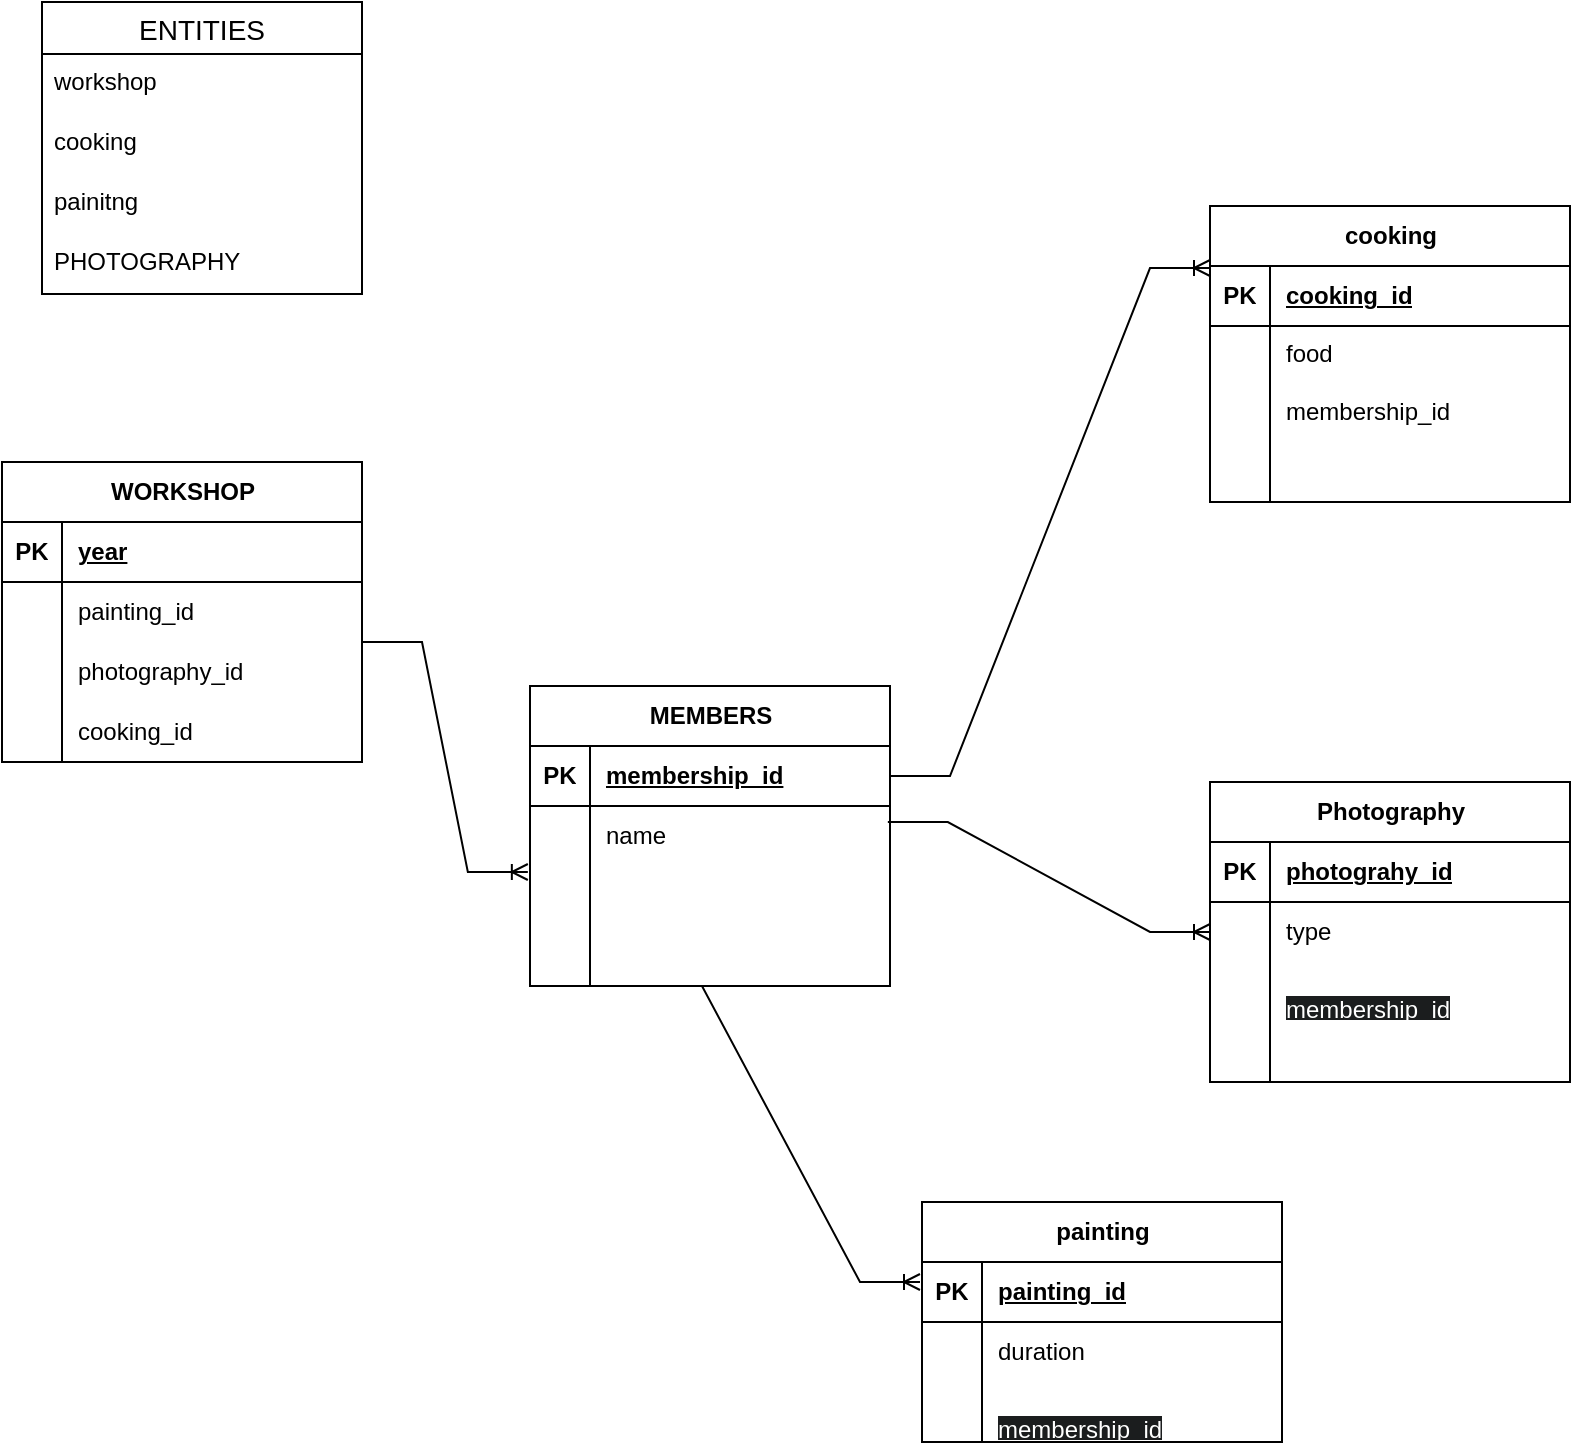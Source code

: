 <mxfile version="27.0.5">
  <diagram name="Page-1" id="I-DLYzFL_b08Fy0YLsp8">
    <mxGraphModel dx="1665" dy="859" grid="1" gridSize="10" guides="1" tooltips="1" connect="1" arrows="1" fold="1" page="1" pageScale="1" pageWidth="850" pageHeight="1100" math="0" shadow="0">
      <root>
        <mxCell id="0" />
        <mxCell id="1" parent="0" />
        <mxCell id="Bg2Fzg_xXrjX9O7L_tK9-1" value="WORKSHOP" style="shape=table;startSize=30;container=1;collapsible=1;childLayout=tableLayout;fixedRows=1;rowLines=0;fontStyle=1;align=center;resizeLast=1;html=1;strokeColor=default;" vertex="1" parent="1">
          <mxGeometry x="20" y="390" width="180" height="150" as="geometry" />
        </mxCell>
        <mxCell id="Bg2Fzg_xXrjX9O7L_tK9-2" value="" style="shape=tableRow;horizontal=0;startSize=0;swimlaneHead=0;swimlaneBody=0;fillColor=none;collapsible=0;dropTarget=0;points=[[0,0.5],[1,0.5]];portConstraint=eastwest;top=0;left=0;right=0;bottom=1;strokeColor=default;" vertex="1" parent="Bg2Fzg_xXrjX9O7L_tK9-1">
          <mxGeometry y="30" width="180" height="30" as="geometry" />
        </mxCell>
        <mxCell id="Bg2Fzg_xXrjX9O7L_tK9-3" value="PK" style="shape=partialRectangle;connectable=0;fillColor=none;top=0;left=0;bottom=0;right=0;fontStyle=1;overflow=hidden;whiteSpace=wrap;html=1;strokeColor=default;" vertex="1" parent="Bg2Fzg_xXrjX9O7L_tK9-2">
          <mxGeometry width="30" height="30" as="geometry">
            <mxRectangle width="30" height="30" as="alternateBounds" />
          </mxGeometry>
        </mxCell>
        <mxCell id="Bg2Fzg_xXrjX9O7L_tK9-4" value="year" style="shape=partialRectangle;connectable=0;fillColor=none;top=0;left=0;bottom=0;right=0;align=left;spacingLeft=6;fontStyle=5;overflow=hidden;whiteSpace=wrap;html=1;strokeColor=default;" vertex="1" parent="Bg2Fzg_xXrjX9O7L_tK9-2">
          <mxGeometry x="30" width="150" height="30" as="geometry">
            <mxRectangle width="150" height="30" as="alternateBounds" />
          </mxGeometry>
        </mxCell>
        <mxCell id="Bg2Fzg_xXrjX9O7L_tK9-5" value="" style="shape=tableRow;horizontal=0;startSize=0;swimlaneHead=0;swimlaneBody=0;fillColor=none;collapsible=0;dropTarget=0;points=[[0,0.5],[1,0.5]];portConstraint=eastwest;top=0;left=0;right=0;bottom=0;strokeColor=default;" vertex="1" parent="Bg2Fzg_xXrjX9O7L_tK9-1">
          <mxGeometry y="60" width="180" height="30" as="geometry" />
        </mxCell>
        <mxCell id="Bg2Fzg_xXrjX9O7L_tK9-6" value="" style="shape=partialRectangle;connectable=0;fillColor=none;top=0;left=0;bottom=0;right=0;editable=1;overflow=hidden;whiteSpace=wrap;html=1;strokeColor=default;" vertex="1" parent="Bg2Fzg_xXrjX9O7L_tK9-5">
          <mxGeometry width="30" height="30" as="geometry">
            <mxRectangle width="30" height="30" as="alternateBounds" />
          </mxGeometry>
        </mxCell>
        <mxCell id="Bg2Fzg_xXrjX9O7L_tK9-7" value="painting_id" style="shape=partialRectangle;connectable=0;fillColor=none;top=0;left=0;bottom=0;right=0;align=left;spacingLeft=6;overflow=hidden;whiteSpace=wrap;html=1;strokeColor=default;" vertex="1" parent="Bg2Fzg_xXrjX9O7L_tK9-5">
          <mxGeometry x="30" width="150" height="30" as="geometry">
            <mxRectangle width="150" height="30" as="alternateBounds" />
          </mxGeometry>
        </mxCell>
        <mxCell id="Bg2Fzg_xXrjX9O7L_tK9-8" value="" style="shape=tableRow;horizontal=0;startSize=0;swimlaneHead=0;swimlaneBody=0;fillColor=none;collapsible=0;dropTarget=0;points=[[0,0.5],[1,0.5]];portConstraint=eastwest;top=0;left=0;right=0;bottom=0;strokeColor=default;" vertex="1" parent="Bg2Fzg_xXrjX9O7L_tK9-1">
          <mxGeometry y="90" width="180" height="30" as="geometry" />
        </mxCell>
        <mxCell id="Bg2Fzg_xXrjX9O7L_tK9-9" value="" style="shape=partialRectangle;connectable=0;fillColor=none;top=0;left=0;bottom=0;right=0;editable=1;overflow=hidden;whiteSpace=wrap;html=1;strokeColor=default;" vertex="1" parent="Bg2Fzg_xXrjX9O7L_tK9-8">
          <mxGeometry width="30" height="30" as="geometry">
            <mxRectangle width="30" height="30" as="alternateBounds" />
          </mxGeometry>
        </mxCell>
        <mxCell id="Bg2Fzg_xXrjX9O7L_tK9-10" value="photography_id" style="shape=partialRectangle;connectable=0;fillColor=none;top=0;left=0;bottom=0;right=0;align=left;spacingLeft=6;overflow=hidden;whiteSpace=wrap;html=1;strokeColor=default;" vertex="1" parent="Bg2Fzg_xXrjX9O7L_tK9-8">
          <mxGeometry x="30" width="150" height="30" as="geometry">
            <mxRectangle width="150" height="30" as="alternateBounds" />
          </mxGeometry>
        </mxCell>
        <mxCell id="Bg2Fzg_xXrjX9O7L_tK9-11" value="" style="shape=tableRow;horizontal=0;startSize=0;swimlaneHead=0;swimlaneBody=0;fillColor=none;collapsible=0;dropTarget=0;points=[[0,0.5],[1,0.5]];portConstraint=eastwest;top=0;left=0;right=0;bottom=0;strokeColor=default;" vertex="1" parent="Bg2Fzg_xXrjX9O7L_tK9-1">
          <mxGeometry y="120" width="180" height="30" as="geometry" />
        </mxCell>
        <mxCell id="Bg2Fzg_xXrjX9O7L_tK9-12" value="" style="shape=partialRectangle;connectable=0;fillColor=none;top=0;left=0;bottom=0;right=0;editable=1;overflow=hidden;whiteSpace=wrap;html=1;strokeColor=default;" vertex="1" parent="Bg2Fzg_xXrjX9O7L_tK9-11">
          <mxGeometry width="30" height="30" as="geometry">
            <mxRectangle width="30" height="30" as="alternateBounds" />
          </mxGeometry>
        </mxCell>
        <mxCell id="Bg2Fzg_xXrjX9O7L_tK9-13" value="cooking_id" style="shape=partialRectangle;connectable=0;fillColor=none;top=0;left=0;bottom=0;right=0;align=left;spacingLeft=6;overflow=hidden;whiteSpace=wrap;html=1;strokeColor=default;" vertex="1" parent="Bg2Fzg_xXrjX9O7L_tK9-11">
          <mxGeometry x="30" width="150" height="30" as="geometry">
            <mxRectangle width="150" height="30" as="alternateBounds" />
          </mxGeometry>
        </mxCell>
        <mxCell id="Bg2Fzg_xXrjX9O7L_tK9-14" value="cooking" style="shape=table;startSize=30;container=1;collapsible=1;childLayout=tableLayout;fixedRows=1;rowLines=0;fontStyle=1;align=center;resizeLast=1;html=1;" vertex="1" parent="1">
          <mxGeometry x="624" y="262" width="180" height="148" as="geometry" />
        </mxCell>
        <mxCell id="Bg2Fzg_xXrjX9O7L_tK9-15" value="" style="shape=tableRow;horizontal=0;startSize=0;swimlaneHead=0;swimlaneBody=0;fillColor=none;collapsible=0;dropTarget=0;points=[[0,0.5],[1,0.5]];portConstraint=eastwest;top=0;left=0;right=0;bottom=1;" vertex="1" parent="Bg2Fzg_xXrjX9O7L_tK9-14">
          <mxGeometry y="30" width="180" height="30" as="geometry" />
        </mxCell>
        <mxCell id="Bg2Fzg_xXrjX9O7L_tK9-16" value="PK" style="shape=partialRectangle;connectable=0;fillColor=none;top=0;left=0;bottom=0;right=0;fontStyle=1;overflow=hidden;whiteSpace=wrap;html=1;" vertex="1" parent="Bg2Fzg_xXrjX9O7L_tK9-15">
          <mxGeometry width="30" height="30" as="geometry">
            <mxRectangle width="30" height="30" as="alternateBounds" />
          </mxGeometry>
        </mxCell>
        <mxCell id="Bg2Fzg_xXrjX9O7L_tK9-17" value="cooking_id" style="shape=partialRectangle;connectable=0;fillColor=none;top=0;left=0;bottom=0;right=0;align=left;spacingLeft=6;fontStyle=5;overflow=hidden;whiteSpace=wrap;html=1;" vertex="1" parent="Bg2Fzg_xXrjX9O7L_tK9-15">
          <mxGeometry x="30" width="150" height="30" as="geometry">
            <mxRectangle width="150" height="30" as="alternateBounds" />
          </mxGeometry>
        </mxCell>
        <mxCell id="Bg2Fzg_xXrjX9O7L_tK9-18" value="" style="shape=tableRow;horizontal=0;startSize=0;swimlaneHead=0;swimlaneBody=0;fillColor=none;collapsible=0;dropTarget=0;points=[[0,0.5],[1,0.5]];portConstraint=eastwest;top=0;left=0;right=0;bottom=0;" vertex="1" parent="Bg2Fzg_xXrjX9O7L_tK9-14">
          <mxGeometry y="60" width="180" height="28" as="geometry" />
        </mxCell>
        <mxCell id="Bg2Fzg_xXrjX9O7L_tK9-19" value="" style="shape=partialRectangle;connectable=0;fillColor=none;top=0;left=0;bottom=0;right=0;editable=1;overflow=hidden;whiteSpace=wrap;html=1;" vertex="1" parent="Bg2Fzg_xXrjX9O7L_tK9-18">
          <mxGeometry width="30" height="28" as="geometry">
            <mxRectangle width="30" height="28" as="alternateBounds" />
          </mxGeometry>
        </mxCell>
        <mxCell id="Bg2Fzg_xXrjX9O7L_tK9-20" value="food" style="shape=partialRectangle;connectable=0;fillColor=none;top=0;left=0;bottom=0;right=0;align=left;spacingLeft=6;overflow=hidden;whiteSpace=wrap;html=1;" vertex="1" parent="Bg2Fzg_xXrjX9O7L_tK9-18">
          <mxGeometry x="30" width="150" height="28" as="geometry">
            <mxRectangle width="150" height="28" as="alternateBounds" />
          </mxGeometry>
        </mxCell>
        <mxCell id="Bg2Fzg_xXrjX9O7L_tK9-21" value="" style="shape=tableRow;horizontal=0;startSize=0;swimlaneHead=0;swimlaneBody=0;fillColor=none;collapsible=0;dropTarget=0;points=[[0,0.5],[1,0.5]];portConstraint=eastwest;top=0;left=0;right=0;bottom=0;" vertex="1" parent="Bg2Fzg_xXrjX9O7L_tK9-14">
          <mxGeometry y="88" width="180" height="30" as="geometry" />
        </mxCell>
        <mxCell id="Bg2Fzg_xXrjX9O7L_tK9-22" value="" style="shape=partialRectangle;connectable=0;fillColor=none;top=0;left=0;bottom=0;right=0;editable=1;overflow=hidden;whiteSpace=wrap;html=1;" vertex="1" parent="Bg2Fzg_xXrjX9O7L_tK9-21">
          <mxGeometry width="30" height="30" as="geometry">
            <mxRectangle width="30" height="30" as="alternateBounds" />
          </mxGeometry>
        </mxCell>
        <mxCell id="Bg2Fzg_xXrjX9O7L_tK9-23" value="membership_id" style="shape=partialRectangle;connectable=0;fillColor=none;top=0;left=0;bottom=0;right=0;align=left;spacingLeft=6;overflow=hidden;whiteSpace=wrap;html=1;" vertex="1" parent="Bg2Fzg_xXrjX9O7L_tK9-21">
          <mxGeometry x="30" width="150" height="30" as="geometry">
            <mxRectangle width="150" height="30" as="alternateBounds" />
          </mxGeometry>
        </mxCell>
        <mxCell id="Bg2Fzg_xXrjX9O7L_tK9-24" value="" style="shape=tableRow;horizontal=0;startSize=0;swimlaneHead=0;swimlaneBody=0;fillColor=none;collapsible=0;dropTarget=0;points=[[0,0.5],[1,0.5]];portConstraint=eastwest;top=0;left=0;right=0;bottom=0;" vertex="1" parent="Bg2Fzg_xXrjX9O7L_tK9-14">
          <mxGeometry y="118" width="180" height="30" as="geometry" />
        </mxCell>
        <mxCell id="Bg2Fzg_xXrjX9O7L_tK9-25" value="" style="shape=partialRectangle;connectable=0;fillColor=none;top=0;left=0;bottom=0;right=0;editable=1;overflow=hidden;whiteSpace=wrap;html=1;" vertex="1" parent="Bg2Fzg_xXrjX9O7L_tK9-24">
          <mxGeometry width="30" height="30" as="geometry">
            <mxRectangle width="30" height="30" as="alternateBounds" />
          </mxGeometry>
        </mxCell>
        <mxCell id="Bg2Fzg_xXrjX9O7L_tK9-26" value="" style="shape=partialRectangle;connectable=0;fillColor=none;top=0;left=0;bottom=0;right=0;align=left;spacingLeft=6;overflow=hidden;whiteSpace=wrap;html=1;" vertex="1" parent="Bg2Fzg_xXrjX9O7L_tK9-24">
          <mxGeometry x="30" width="150" height="30" as="geometry">
            <mxRectangle width="150" height="30" as="alternateBounds" />
          </mxGeometry>
        </mxCell>
        <mxCell id="Bg2Fzg_xXrjX9O7L_tK9-27" value="MEMBERS" style="shape=table;startSize=30;container=1;collapsible=1;childLayout=tableLayout;fixedRows=1;rowLines=0;fontStyle=1;align=center;resizeLast=1;html=1;" vertex="1" parent="1">
          <mxGeometry x="284" y="502" width="180" height="150" as="geometry" />
        </mxCell>
        <mxCell id="Bg2Fzg_xXrjX9O7L_tK9-28" value="" style="shape=tableRow;horizontal=0;startSize=0;swimlaneHead=0;swimlaneBody=0;fillColor=none;collapsible=0;dropTarget=0;points=[[0,0.5],[1,0.5]];portConstraint=eastwest;top=0;left=0;right=0;bottom=1;" vertex="1" parent="Bg2Fzg_xXrjX9O7L_tK9-27">
          <mxGeometry y="30" width="180" height="30" as="geometry" />
        </mxCell>
        <mxCell id="Bg2Fzg_xXrjX9O7L_tK9-29" value="PK" style="shape=partialRectangle;connectable=0;fillColor=none;top=0;left=0;bottom=0;right=0;fontStyle=1;overflow=hidden;whiteSpace=wrap;html=1;" vertex="1" parent="Bg2Fzg_xXrjX9O7L_tK9-28">
          <mxGeometry width="30" height="30" as="geometry">
            <mxRectangle width="30" height="30" as="alternateBounds" />
          </mxGeometry>
        </mxCell>
        <mxCell id="Bg2Fzg_xXrjX9O7L_tK9-30" value="membership_id" style="shape=partialRectangle;connectable=0;fillColor=none;top=0;left=0;bottom=0;right=0;align=left;spacingLeft=6;fontStyle=5;overflow=hidden;whiteSpace=wrap;html=1;" vertex="1" parent="Bg2Fzg_xXrjX9O7L_tK9-28">
          <mxGeometry x="30" width="150" height="30" as="geometry">
            <mxRectangle width="150" height="30" as="alternateBounds" />
          </mxGeometry>
        </mxCell>
        <mxCell id="Bg2Fzg_xXrjX9O7L_tK9-31" value="" style="shape=tableRow;horizontal=0;startSize=0;swimlaneHead=0;swimlaneBody=0;fillColor=none;collapsible=0;dropTarget=0;points=[[0,0.5],[1,0.5]];portConstraint=eastwest;top=0;left=0;right=0;bottom=0;" vertex="1" parent="Bg2Fzg_xXrjX9O7L_tK9-27">
          <mxGeometry y="60" width="180" height="30" as="geometry" />
        </mxCell>
        <mxCell id="Bg2Fzg_xXrjX9O7L_tK9-32" value="" style="shape=partialRectangle;connectable=0;fillColor=none;top=0;left=0;bottom=0;right=0;editable=1;overflow=hidden;whiteSpace=wrap;html=1;" vertex="1" parent="Bg2Fzg_xXrjX9O7L_tK9-31">
          <mxGeometry width="30" height="30" as="geometry">
            <mxRectangle width="30" height="30" as="alternateBounds" />
          </mxGeometry>
        </mxCell>
        <mxCell id="Bg2Fzg_xXrjX9O7L_tK9-33" value="name" style="shape=partialRectangle;connectable=0;fillColor=none;top=0;left=0;bottom=0;right=0;align=left;spacingLeft=6;overflow=hidden;whiteSpace=wrap;html=1;" vertex="1" parent="Bg2Fzg_xXrjX9O7L_tK9-31">
          <mxGeometry x="30" width="150" height="30" as="geometry">
            <mxRectangle width="150" height="30" as="alternateBounds" />
          </mxGeometry>
        </mxCell>
        <mxCell id="Bg2Fzg_xXrjX9O7L_tK9-34" value="" style="shape=tableRow;horizontal=0;startSize=0;swimlaneHead=0;swimlaneBody=0;fillColor=none;collapsible=0;dropTarget=0;points=[[0,0.5],[1,0.5]];portConstraint=eastwest;top=0;left=0;right=0;bottom=0;" vertex="1" parent="Bg2Fzg_xXrjX9O7L_tK9-27">
          <mxGeometry y="90" width="180" height="30" as="geometry" />
        </mxCell>
        <mxCell id="Bg2Fzg_xXrjX9O7L_tK9-35" value="" style="shape=partialRectangle;connectable=0;fillColor=none;top=0;left=0;bottom=0;right=0;editable=1;overflow=hidden;whiteSpace=wrap;html=1;" vertex="1" parent="Bg2Fzg_xXrjX9O7L_tK9-34">
          <mxGeometry width="30" height="30" as="geometry">
            <mxRectangle width="30" height="30" as="alternateBounds" />
          </mxGeometry>
        </mxCell>
        <mxCell id="Bg2Fzg_xXrjX9O7L_tK9-36" value="" style="shape=partialRectangle;connectable=0;fillColor=none;top=0;left=0;bottom=0;right=0;align=left;spacingLeft=6;overflow=hidden;whiteSpace=wrap;html=1;" vertex="1" parent="Bg2Fzg_xXrjX9O7L_tK9-34">
          <mxGeometry x="30" width="150" height="30" as="geometry">
            <mxRectangle width="150" height="30" as="alternateBounds" />
          </mxGeometry>
        </mxCell>
        <mxCell id="Bg2Fzg_xXrjX9O7L_tK9-37" value="" style="shape=tableRow;horizontal=0;startSize=0;swimlaneHead=0;swimlaneBody=0;fillColor=none;collapsible=0;dropTarget=0;points=[[0,0.5],[1,0.5]];portConstraint=eastwest;top=0;left=0;right=0;bottom=0;" vertex="1" parent="Bg2Fzg_xXrjX9O7L_tK9-27">
          <mxGeometry y="120" width="180" height="30" as="geometry" />
        </mxCell>
        <mxCell id="Bg2Fzg_xXrjX9O7L_tK9-38" value="" style="shape=partialRectangle;connectable=0;fillColor=none;top=0;left=0;bottom=0;right=0;editable=1;overflow=hidden;whiteSpace=wrap;html=1;" vertex="1" parent="Bg2Fzg_xXrjX9O7L_tK9-37">
          <mxGeometry width="30" height="30" as="geometry">
            <mxRectangle width="30" height="30" as="alternateBounds" />
          </mxGeometry>
        </mxCell>
        <mxCell id="Bg2Fzg_xXrjX9O7L_tK9-39" value="" style="shape=partialRectangle;connectable=0;fillColor=none;top=0;left=0;bottom=0;right=0;align=left;spacingLeft=6;overflow=hidden;whiteSpace=wrap;html=1;" vertex="1" parent="Bg2Fzg_xXrjX9O7L_tK9-37">
          <mxGeometry x="30" width="150" height="30" as="geometry">
            <mxRectangle width="150" height="30" as="alternateBounds" />
          </mxGeometry>
        </mxCell>
        <mxCell id="Bg2Fzg_xXrjX9O7L_tK9-40" value="Photography" style="shape=table;startSize=30;container=1;collapsible=1;childLayout=tableLayout;fixedRows=1;rowLines=0;fontStyle=1;align=center;resizeLast=1;html=1;" vertex="1" parent="1">
          <mxGeometry x="624" y="550" width="180" height="150" as="geometry" />
        </mxCell>
        <mxCell id="Bg2Fzg_xXrjX9O7L_tK9-41" value="" style="shape=tableRow;horizontal=0;startSize=0;swimlaneHead=0;swimlaneBody=0;fillColor=none;collapsible=0;dropTarget=0;points=[[0,0.5],[1,0.5]];portConstraint=eastwest;top=0;left=0;right=0;bottom=1;" vertex="1" parent="Bg2Fzg_xXrjX9O7L_tK9-40">
          <mxGeometry y="30" width="180" height="30" as="geometry" />
        </mxCell>
        <mxCell id="Bg2Fzg_xXrjX9O7L_tK9-42" value="PK" style="shape=partialRectangle;connectable=0;fillColor=none;top=0;left=0;bottom=0;right=0;fontStyle=1;overflow=hidden;whiteSpace=wrap;html=1;" vertex="1" parent="Bg2Fzg_xXrjX9O7L_tK9-41">
          <mxGeometry width="30" height="30" as="geometry">
            <mxRectangle width="30" height="30" as="alternateBounds" />
          </mxGeometry>
        </mxCell>
        <mxCell id="Bg2Fzg_xXrjX9O7L_tK9-43" value="photograhy_id" style="shape=partialRectangle;connectable=0;fillColor=none;top=0;left=0;bottom=0;right=0;align=left;spacingLeft=6;fontStyle=5;overflow=hidden;whiteSpace=wrap;html=1;" vertex="1" parent="Bg2Fzg_xXrjX9O7L_tK9-41">
          <mxGeometry x="30" width="150" height="30" as="geometry">
            <mxRectangle width="150" height="30" as="alternateBounds" />
          </mxGeometry>
        </mxCell>
        <mxCell id="Bg2Fzg_xXrjX9O7L_tK9-44" value="" style="shape=tableRow;horizontal=0;startSize=0;swimlaneHead=0;swimlaneBody=0;fillColor=none;collapsible=0;dropTarget=0;points=[[0,0.5],[1,0.5]];portConstraint=eastwest;top=0;left=0;right=0;bottom=0;" vertex="1" parent="Bg2Fzg_xXrjX9O7L_tK9-40">
          <mxGeometry y="60" width="180" height="30" as="geometry" />
        </mxCell>
        <mxCell id="Bg2Fzg_xXrjX9O7L_tK9-45" value="" style="shape=partialRectangle;connectable=0;fillColor=none;top=0;left=0;bottom=0;right=0;editable=1;overflow=hidden;whiteSpace=wrap;html=1;" vertex="1" parent="Bg2Fzg_xXrjX9O7L_tK9-44">
          <mxGeometry width="30" height="30" as="geometry">
            <mxRectangle width="30" height="30" as="alternateBounds" />
          </mxGeometry>
        </mxCell>
        <mxCell id="Bg2Fzg_xXrjX9O7L_tK9-46" value="type" style="shape=partialRectangle;connectable=0;fillColor=none;top=0;left=0;bottom=0;right=0;align=left;spacingLeft=6;overflow=hidden;whiteSpace=wrap;html=1;" vertex="1" parent="Bg2Fzg_xXrjX9O7L_tK9-44">
          <mxGeometry x="30" width="150" height="30" as="geometry">
            <mxRectangle width="150" height="30" as="alternateBounds" />
          </mxGeometry>
        </mxCell>
        <mxCell id="Bg2Fzg_xXrjX9O7L_tK9-47" value="" style="shape=tableRow;horizontal=0;startSize=0;swimlaneHead=0;swimlaneBody=0;fillColor=none;collapsible=0;dropTarget=0;points=[[0,0.5],[1,0.5]];portConstraint=eastwest;top=0;left=0;right=0;bottom=0;" vertex="1" parent="Bg2Fzg_xXrjX9O7L_tK9-40">
          <mxGeometry y="90" width="180" height="30" as="geometry" />
        </mxCell>
        <mxCell id="Bg2Fzg_xXrjX9O7L_tK9-48" value="" style="shape=partialRectangle;connectable=0;fillColor=none;top=0;left=0;bottom=0;right=0;editable=1;overflow=hidden;whiteSpace=wrap;html=1;" vertex="1" parent="Bg2Fzg_xXrjX9O7L_tK9-47">
          <mxGeometry width="30" height="30" as="geometry">
            <mxRectangle width="30" height="30" as="alternateBounds" />
          </mxGeometry>
        </mxCell>
        <mxCell id="Bg2Fzg_xXrjX9O7L_tK9-49" value="&#xa;&lt;span style=&quot;color: rgb(255, 255, 255); font-family: Helvetica; font-size: 12px; font-style: normal; font-variant-ligatures: normal; font-variant-caps: normal; font-weight: 400; letter-spacing: normal; orphans: 2; text-align: left; text-indent: 0px; text-transform: none; widows: 2; word-spacing: 0px; -webkit-text-stroke-width: 0px; white-space: normal; background-color: rgb(27, 29, 30); text-decoration-thickness: initial; text-decoration-style: initial; text-decoration-color: initial; display: inline !important; float: none;&quot;&gt;membership_id&lt;/span&gt;&#xa;&#xa;" style="shape=partialRectangle;connectable=0;fillColor=none;top=0;left=0;bottom=0;right=0;align=left;spacingLeft=6;overflow=hidden;whiteSpace=wrap;html=1;" vertex="1" parent="Bg2Fzg_xXrjX9O7L_tK9-47">
          <mxGeometry x="30" width="150" height="30" as="geometry">
            <mxRectangle width="150" height="30" as="alternateBounds" />
          </mxGeometry>
        </mxCell>
        <mxCell id="Bg2Fzg_xXrjX9O7L_tK9-50" value="" style="shape=tableRow;horizontal=0;startSize=0;swimlaneHead=0;swimlaneBody=0;fillColor=none;collapsible=0;dropTarget=0;points=[[0,0.5],[1,0.5]];portConstraint=eastwest;top=0;left=0;right=0;bottom=0;" vertex="1" parent="Bg2Fzg_xXrjX9O7L_tK9-40">
          <mxGeometry y="120" width="180" height="30" as="geometry" />
        </mxCell>
        <mxCell id="Bg2Fzg_xXrjX9O7L_tK9-51" value="" style="shape=partialRectangle;connectable=0;fillColor=none;top=0;left=0;bottom=0;right=0;editable=1;overflow=hidden;whiteSpace=wrap;html=1;" vertex="1" parent="Bg2Fzg_xXrjX9O7L_tK9-50">
          <mxGeometry width="30" height="30" as="geometry">
            <mxRectangle width="30" height="30" as="alternateBounds" />
          </mxGeometry>
        </mxCell>
        <mxCell id="Bg2Fzg_xXrjX9O7L_tK9-52" value="" style="shape=partialRectangle;connectable=0;fillColor=none;top=0;left=0;bottom=0;right=0;align=left;spacingLeft=6;overflow=hidden;whiteSpace=wrap;html=1;" vertex="1" parent="Bg2Fzg_xXrjX9O7L_tK9-50">
          <mxGeometry x="30" width="150" height="30" as="geometry">
            <mxRectangle width="150" height="30" as="alternateBounds" />
          </mxGeometry>
        </mxCell>
        <mxCell id="Bg2Fzg_xXrjX9O7L_tK9-53" value="" style="edgeStyle=entityRelationEdgeStyle;fontSize=12;html=1;endArrow=ERoneToMany;rounded=0;exitX=1;exitY=0.5;exitDx=0;exitDy=0;entryX=-0.006;entryY=1.1;entryDx=0;entryDy=0;entryPerimeter=0;" edge="1" parent="1" target="Bg2Fzg_xXrjX9O7L_tK9-31">
          <mxGeometry width="100" height="100" relative="1" as="geometry">
            <mxPoint x="200" y="480" as="sourcePoint" />
            <mxPoint x="281" y="572" as="targetPoint" />
          </mxGeometry>
        </mxCell>
        <mxCell id="Bg2Fzg_xXrjX9O7L_tK9-54" value="painting" style="shape=table;startSize=30;container=1;collapsible=1;childLayout=tableLayout;fixedRows=1;rowLines=0;fontStyle=1;align=center;resizeLast=1;html=1;" vertex="1" parent="1">
          <mxGeometry x="480" y="760" width="180" height="120" as="geometry" />
        </mxCell>
        <mxCell id="Bg2Fzg_xXrjX9O7L_tK9-55" value="" style="shape=tableRow;horizontal=0;startSize=0;swimlaneHead=0;swimlaneBody=0;fillColor=none;collapsible=0;dropTarget=0;points=[[0,0.5],[1,0.5]];portConstraint=eastwest;top=0;left=0;right=0;bottom=1;" vertex="1" parent="Bg2Fzg_xXrjX9O7L_tK9-54">
          <mxGeometry y="30" width="180" height="30" as="geometry" />
        </mxCell>
        <mxCell id="Bg2Fzg_xXrjX9O7L_tK9-56" value="PK" style="shape=partialRectangle;connectable=0;fillColor=none;top=0;left=0;bottom=0;right=0;fontStyle=1;overflow=hidden;whiteSpace=wrap;html=1;" vertex="1" parent="Bg2Fzg_xXrjX9O7L_tK9-55">
          <mxGeometry width="30" height="30" as="geometry">
            <mxRectangle width="30" height="30" as="alternateBounds" />
          </mxGeometry>
        </mxCell>
        <mxCell id="Bg2Fzg_xXrjX9O7L_tK9-57" value="painting_id" style="shape=partialRectangle;connectable=0;fillColor=none;top=0;left=0;bottom=0;right=0;align=left;spacingLeft=6;fontStyle=5;overflow=hidden;whiteSpace=wrap;html=1;" vertex="1" parent="Bg2Fzg_xXrjX9O7L_tK9-55">
          <mxGeometry x="30" width="150" height="30" as="geometry">
            <mxRectangle width="150" height="30" as="alternateBounds" />
          </mxGeometry>
        </mxCell>
        <mxCell id="Bg2Fzg_xXrjX9O7L_tK9-58" value="" style="shape=tableRow;horizontal=0;startSize=0;swimlaneHead=0;swimlaneBody=0;fillColor=none;collapsible=0;dropTarget=0;points=[[0,0.5],[1,0.5]];portConstraint=eastwest;top=0;left=0;right=0;bottom=0;" vertex="1" parent="Bg2Fzg_xXrjX9O7L_tK9-54">
          <mxGeometry y="60" width="180" height="30" as="geometry" />
        </mxCell>
        <mxCell id="Bg2Fzg_xXrjX9O7L_tK9-59" value="" style="shape=partialRectangle;connectable=0;fillColor=none;top=0;left=0;bottom=0;right=0;editable=1;overflow=hidden;whiteSpace=wrap;html=1;" vertex="1" parent="Bg2Fzg_xXrjX9O7L_tK9-58">
          <mxGeometry width="30" height="30" as="geometry">
            <mxRectangle width="30" height="30" as="alternateBounds" />
          </mxGeometry>
        </mxCell>
        <mxCell id="Bg2Fzg_xXrjX9O7L_tK9-60" value="duration" style="shape=partialRectangle;connectable=0;fillColor=none;top=0;left=0;bottom=0;right=0;align=left;spacingLeft=6;overflow=hidden;whiteSpace=wrap;html=1;" vertex="1" parent="Bg2Fzg_xXrjX9O7L_tK9-58">
          <mxGeometry x="30" width="150" height="30" as="geometry">
            <mxRectangle width="150" height="30" as="alternateBounds" />
          </mxGeometry>
        </mxCell>
        <mxCell id="Bg2Fzg_xXrjX9O7L_tK9-64" value="" style="shape=tableRow;horizontal=0;startSize=0;swimlaneHead=0;swimlaneBody=0;fillColor=none;collapsible=0;dropTarget=0;points=[[0,0.5],[1,0.5]];portConstraint=eastwest;top=0;left=0;right=0;bottom=0;" vertex="1" parent="Bg2Fzg_xXrjX9O7L_tK9-54">
          <mxGeometry y="90" width="180" height="30" as="geometry" />
        </mxCell>
        <mxCell id="Bg2Fzg_xXrjX9O7L_tK9-65" value="" style="shape=partialRectangle;connectable=0;fillColor=none;top=0;left=0;bottom=0;right=0;editable=1;overflow=hidden;whiteSpace=wrap;html=1;" vertex="1" parent="Bg2Fzg_xXrjX9O7L_tK9-64">
          <mxGeometry width="30" height="30" as="geometry">
            <mxRectangle width="30" height="30" as="alternateBounds" />
          </mxGeometry>
        </mxCell>
        <mxCell id="Bg2Fzg_xXrjX9O7L_tK9-66" value="&#xa;&lt;span style=&quot;color: rgb(255, 255, 255); font-family: Helvetica; font-size: 12px; font-style: normal; font-variant-ligatures: normal; font-variant-caps: normal; font-weight: 400; letter-spacing: normal; orphans: 2; text-align: left; text-indent: 0px; text-transform: none; widows: 2; word-spacing: 0px; -webkit-text-stroke-width: 0px; white-space: normal; background-color: rgb(27, 29, 30); text-decoration-thickness: initial; text-decoration-style: initial; text-decoration-color: initial; display: inline !important; float: none;&quot;&gt;membership_id&lt;/span&gt;&#xa;&#xa;" style="shape=partialRectangle;connectable=0;fillColor=none;top=0;left=0;bottom=0;right=0;align=left;spacingLeft=6;overflow=hidden;whiteSpace=wrap;html=1;" vertex="1" parent="Bg2Fzg_xXrjX9O7L_tK9-64">
          <mxGeometry x="30" width="150" height="30" as="geometry">
            <mxRectangle width="150" height="30" as="alternateBounds" />
          </mxGeometry>
        </mxCell>
        <mxCell id="Bg2Fzg_xXrjX9O7L_tK9-67" value="" style="edgeStyle=entityRelationEdgeStyle;fontSize=12;html=1;endArrow=ERoneToMany;rounded=0;entryX=-0.006;entryY=0.113;entryDx=0;entryDy=0;entryPerimeter=0;" edge="1" parent="1" source="Bg2Fzg_xXrjX9O7L_tK9-28">
          <mxGeometry width="100" height="100" relative="1" as="geometry">
            <mxPoint x="471.02" y="550.27" as="sourcePoint" />
            <mxPoint x="624.0" y="293.004" as="targetPoint" />
          </mxGeometry>
        </mxCell>
        <mxCell id="Bg2Fzg_xXrjX9O7L_tK9-69" value="" style="edgeStyle=entityRelationEdgeStyle;fontSize=12;html=1;endArrow=ERoneToMany;rounded=0;entryX=0;entryY=0.5;entryDx=0;entryDy=0;exitX=0.994;exitY=0.267;exitDx=0;exitDy=0;exitPerimeter=0;" edge="1" parent="1" source="Bg2Fzg_xXrjX9O7L_tK9-31" target="Bg2Fzg_xXrjX9O7L_tK9-44">
          <mxGeometry width="100" height="100" relative="1" as="geometry">
            <mxPoint x="284" y="582" as="sourcePoint" />
            <mxPoint x="423" y="849" as="targetPoint" />
          </mxGeometry>
        </mxCell>
        <mxCell id="Bg2Fzg_xXrjX9O7L_tK9-70" value="" style="edgeStyle=entityRelationEdgeStyle;fontSize=12;html=1;endArrow=ERoneToMany;rounded=0;" edge="1" parent="1">
          <mxGeometry width="100" height="100" relative="1" as="geometry">
            <mxPoint x="340" y="652" as="sourcePoint" />
            <mxPoint x="479" y="800" as="targetPoint" />
          </mxGeometry>
        </mxCell>
        <mxCell id="Bg2Fzg_xXrjX9O7L_tK9-71" value="ENTITIES" style="swimlane;fontStyle=0;childLayout=stackLayout;horizontal=1;startSize=26;horizontalStack=0;resizeParent=1;resizeParentMax=0;resizeLast=0;collapsible=1;marginBottom=0;align=center;fontSize=14;" vertex="1" parent="1">
          <mxGeometry x="40" y="160" width="160" height="146" as="geometry" />
        </mxCell>
        <mxCell id="Bg2Fzg_xXrjX9O7L_tK9-72" value="workshop" style="text;strokeColor=none;fillColor=none;spacingLeft=4;spacingRight=4;overflow=hidden;rotatable=0;points=[[0,0.5],[1,0.5]];portConstraint=eastwest;fontSize=12;whiteSpace=wrap;html=1;" vertex="1" parent="Bg2Fzg_xXrjX9O7L_tK9-71">
          <mxGeometry y="26" width="160" height="30" as="geometry" />
        </mxCell>
        <mxCell id="Bg2Fzg_xXrjX9O7L_tK9-73" value="cooking" style="text;strokeColor=none;fillColor=none;spacingLeft=4;spacingRight=4;overflow=hidden;rotatable=0;points=[[0,0.5],[1,0.5]];portConstraint=eastwest;fontSize=12;whiteSpace=wrap;html=1;" vertex="1" parent="Bg2Fzg_xXrjX9O7L_tK9-71">
          <mxGeometry y="56" width="160" height="30" as="geometry" />
        </mxCell>
        <mxCell id="Bg2Fzg_xXrjX9O7L_tK9-75" value="painitng" style="text;strokeColor=none;fillColor=none;spacingLeft=4;spacingRight=4;overflow=hidden;rotatable=0;points=[[0,0.5],[1,0.5]];portConstraint=eastwest;fontSize=12;whiteSpace=wrap;html=1;" vertex="1" parent="Bg2Fzg_xXrjX9O7L_tK9-71">
          <mxGeometry y="86" width="160" height="30" as="geometry" />
        </mxCell>
        <mxCell id="Bg2Fzg_xXrjX9O7L_tK9-74" value="PHOTOGRAPHY" style="text;strokeColor=none;fillColor=none;spacingLeft=4;spacingRight=4;overflow=hidden;rotatable=0;points=[[0,0.5],[1,0.5]];portConstraint=eastwest;fontSize=12;whiteSpace=wrap;html=1;" vertex="1" parent="Bg2Fzg_xXrjX9O7L_tK9-71">
          <mxGeometry y="116" width="160" height="30" as="geometry" />
        </mxCell>
      </root>
    </mxGraphModel>
  </diagram>
</mxfile>
